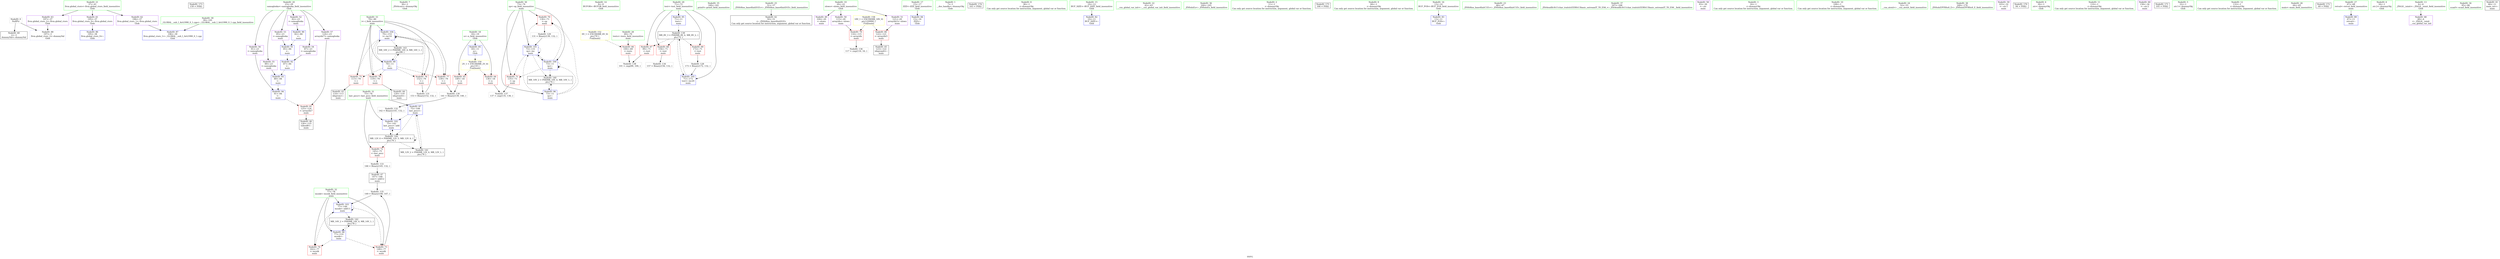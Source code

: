 digraph "SVFG" {
	label="SVFG";

	Node0x560a1bc95170 [shape=record,color=grey,label="{NodeID: 0\nNullPtr}"];
	Node0x560a1bc95170 -> Node0x560a1bcab5a0[style=solid];
	Node0x560a1bc95170 -> Node0x560a1bcaeed0[style=solid];
	Node0x560a1bcc1df0 [shape=record,color=black,label="{NodeID: 173\n159 = PHI()\n}"];
	Node0x560a1bcaf0a0 [shape=record,color=blue,label="{NodeID: 90\n82\<--84\n\<--\nmain\n}"];
	Node0x560a1bcaf0a0 -> Node0x560a1bcaf170[style=dashed];
	Node0x560a1bc95be0 [shape=record,color=green,label="{NodeID: 7\n36\<--1\n_ZSt4cout\<--dummyObj\nGlob }"];
	Node0x560a1bcabd50 [shape=record,color=blue,label="{NodeID: 97\n75\<--108\nlast_pocz\<--\nmain\n}"];
	Node0x560a1bcabd50 -> Node0x560a1bcac160[style=dashed];
	Node0x560a1bcabd50 -> Node0x560a1bcb7660[style=dashed];
	Node0x560a1bcabd50 -> Node0x560a1bcb8560[style=dashed];
	Node0x560a1bca9fd0 [shape=record,color=green,label="{NodeID: 14\n8\<--9\nBUFOR\<--BUFOR_field_insensitive\nGlob }"];
	Node0x560a1bcac300 [shape=record,color=blue,label="{NodeID: 104\n79\<--153\ni\<--inc14\nmain\n}"];
	Node0x560a1bcac300 -> Node0x560a1bcae320[style=dashed];
	Node0x560a1bcac300 -> Node0x560a1bcae3f0[style=dashed];
	Node0x560a1bcac300 -> Node0x560a1bcae4c0[style=dashed];
	Node0x560a1bcac300 -> Node0x560a1bcae590[style=dashed];
	Node0x560a1bcac300 -> Node0x560a1bcac300[style=dashed];
	Node0x560a1bcac300 -> Node0x560a1bcb8060[style=dashed];
	Node0x560a1bcaa3f0 [shape=record,color=green,label="{NodeID: 21\n37\<--41\nllvm.global_ctors\<--llvm.global_ctors_field_insensitive\nGlob }"];
	Node0x560a1bcaa3f0 -> Node0x560a1bcad730[style=solid];
	Node0x560a1bcaa3f0 -> Node0x560a1bcad830[style=solid];
	Node0x560a1bcaa3f0 -> Node0x560a1bcad930[style=solid];
	Node0x560a1bcaaac0 [shape=record,color=green,label="{NodeID: 28\n69\<--70\ntests\<--tests_field_insensitive\nmain\n}"];
	Node0x560a1bcaaac0 -> Node0x560a1bcadbd0[style=solid];
	Node0x560a1bcab0a0 [shape=record,color=green,label="{NodeID: 35\n160\<--161\nprintf\<--printf_field_insensitive\n}"];
	Node0x560a1bcab770 [shape=record,color=black,label="{NodeID: 42\n50\<--51\n\<--_ZNSt8ios_base4InitD1Ev\nCan only get source location for instruction, argument, global var or function.}"];
	Node0x560a1bcb1c20 [shape=record,color=grey,label="{NodeID: 132\n142 = Binary(141, 132, )\n}"];
	Node0x560a1bcb1c20 -> Node0x560a1bcac160[style=solid];
	Node0x560a1bcacd70 [shape=record,color=purple,label="{NodeID: 49\n104\<--20\n\<--slowo\nmain\n}"];
	Node0x560a1bcb6c60 [shape=record,color=black,label="{NodeID: 139\nMR_8V_3 = PHI(MR_8V_4, MR_8V_2, )\npts\{72 \}\n}"];
	Node0x560a1bcb6c60 -> Node0x560a1bcadca0[style=dashed];
	Node0x560a1bcb6c60 -> Node0x560a1bcadd70[style=dashed];
	Node0x560a1bcb6c60 -> Node0x560a1bcade40[style=dashed];
	Node0x560a1bcb6c60 -> Node0x560a1bcac3d0[style=dashed];
	Node0x560a1bcad320 [shape=record,color=purple,label="{NodeID: 56\n91\<--23\n\<--samogloska\nmain\n}"];
	Node0x560a1bcad320 -> Node0x560a1bcaf3e0[style=solid];
	Node0x560a1bcad930 [shape=record,color=purple,label="{NodeID: 63\n197\<--37\nllvm.global_ctors_2\<--llvm.global_ctors\nGlob }"];
	Node0x560a1bcad930 -> Node0x560a1bcaeed0[style=solid];
	Node0x560a1bcadf10 [shape=record,color=red,label="{NodeID: 70\n130\<--73\n\<--sp\nmain\n}"];
	Node0x560a1bcadf10 -> Node0x560a1bcb17a0[style=solid];
	Node0x560a1bcae4c0 [shape=record,color=red,label="{NodeID: 77\n139\<--79\n\<--i\nmain\n}"];
	Node0x560a1bcae4c0 -> Node0x560a1bcb1920[style=solid];
	Node0x560a1bcaead0 [shape=record,color=blue,label="{NodeID: 84\n15\<--16\nZZZ\<--\nGlob }"];
	Node0x560a1bc95af0 [shape=record,color=green,label="{NodeID: 1\n7\<--1\n__dso_handle\<--dummyObj\nGlob }"];
	Node0x560a1bcc1ef0 [shape=record,color=black,label="{NodeID: 174\n163 = PHI()\n}"];
	Node0x560a1bcaf170 [shape=record,color=blue,label="{NodeID: 91\n85\<--84\n\<--\nmain\n}"];
	Node0x560a1bcaf170 -> Node0x560a1bcaf240[style=dashed];
	Node0x560a1bc95c70 [shape=record,color=green,label="{NodeID: 8\n38\<--1\n\<--dummyObj\nCan only get source location for instruction, argument, global var or function.}"];
	Node0x560a1bcabe20 [shape=record,color=blue,label="{NodeID: 98\n77\<--110\nwynik\<--\nmain\n}"];
	Node0x560a1bcabe20 -> Node0x560a1bcae180[style=dashed];
	Node0x560a1bcabe20 -> Node0x560a1bcae250[style=dashed];
	Node0x560a1bcabe20 -> Node0x560a1bcac230[style=dashed];
	Node0x560a1bcabe20 -> Node0x560a1bcb7b60[style=dashed];
	Node0x560a1bcaa060 [shape=record,color=green,label="{NodeID: 15\n10\<--12\nBUF_SIZE\<--BUF_SIZE_field_insensitive\nGlob }"];
	Node0x560a1bcaa060 -> Node0x560a1bcae8d0[style=solid];
	Node0x560a1bcac3d0 [shape=record,color=blue,label="{NodeID: 105\n71\<--173\ntest\<--inc20\nmain\n}"];
	Node0x560a1bcac3d0 -> Node0x560a1bcb6c60[style=dashed];
	Node0x560a1bcaa4f0 [shape=record,color=green,label="{NodeID: 22\n42\<--43\n__cxx_global_var_init\<--__cxx_global_var_init_field_insensitive\n}"];
	Node0x560a1bcaab90 [shape=record,color=green,label="{NodeID: 29\n71\<--72\ntest\<--test_field_insensitive\nmain\n}"];
	Node0x560a1bcaab90 -> Node0x560a1bcadca0[style=solid];
	Node0x560a1bcaab90 -> Node0x560a1bcadd70[style=solid];
	Node0x560a1bcaab90 -> Node0x560a1bcade40[style=solid];
	Node0x560a1bcaab90 -> Node0x560a1bcaf4b0[style=solid];
	Node0x560a1bcaab90 -> Node0x560a1bcac3d0[style=solid];
	Node0x560a1bcab1a0 [shape=record,color=green,label="{NodeID: 36\n164\<--165\n_ZNSolsEx\<--_ZNSolsEx_field_insensitive\n}"];
	Node0x560a1bcab870 [shape=record,color=black,label="{NodeID: 43\n114\<--113\nidxprom\<--\nmain\n}"];
	Node0x560a1bcb1da0 [shape=record,color=grey,label="{NodeID: 133\n146 = Binary(145, 132, )\n}"];
	Node0x560a1bcb1da0 -> Node0x560a1bcabbb0[style=solid];
	Node0x560a1bcace40 [shape=record,color=purple,label="{NodeID: 50\n115\<--20\narrayidx\<--slowo\nmain\n}"];
	Node0x560a1bcace40 -> Node0x560a1bcae660[style=solid];
	Node0x560a1bcb7160 [shape=record,color=black,label="{NodeID: 140\nMR_10V_2 = PHI(MR_10V_4, MR_10V_1, )\npts\{74 \}\n}"];
	Node0x560a1bcb7160 -> Node0x560a1bcabc80[style=dashed];
	Node0x560a1bcad3f0 [shape=record,color=purple,label="{NodeID: 57\n124\<--23\narrayidx7\<--samogloska\nmain\n}"];
	Node0x560a1bcad3f0 -> Node0x560a1bcae800[style=solid];
	Node0x560a1bcada30 [shape=record,color=red,label="{NodeID: 64\n136\<--18\n\<--n\nmain\n}"];
	Node0x560a1bcada30 -> Node0x560a1bcac620[style=solid];
	Node0x560a1bcadfe0 [shape=record,color=red,label="{NodeID: 71\n135\<--73\n\<--sp\nmain\n}"];
	Node0x560a1bcadfe0 -> Node0x560a1bcac620[style=solid];
	Node0x560a1bcae590 [shape=record,color=red,label="{NodeID: 78\n152\<--79\n\<--i\nmain\n}"];
	Node0x560a1bcae590 -> Node0x560a1bcb1aa0[style=solid];
	Node0x560a1bcaebd0 [shape=record,color=blue,label="{NodeID: 85\n18\<--11\nn\<--\nGlob }"];
	Node0x560a1bcaebd0 -> Node0x560a1bcba360[style=dashed];
	Node0x560a1bc94280 [shape=record,color=green,label="{NodeID: 2\n11\<--1\n\<--dummyObj\nCan only get source location for instruction, argument, global var or function.}"];
	Node0x560a1bcc2050 [shape=record,color=black,label="{NodeID: 175\n166 = PHI()\n}"];
	Node0x560a1bcaf240 [shape=record,color=blue,label="{NodeID: 92\n87\<--84\n\<--\nmain\n}"];
	Node0x560a1bcaf240 -> Node0x560a1bcaf310[style=dashed];
	Node0x560a1bca94c0 [shape=record,color=green,label="{NodeID: 9\n84\<--1\n\<--dummyObj\nCan only get source location for instruction, argument, global var or function.}"];
	Node0x560a1bcabef0 [shape=record,color=blue,label="{NodeID: 99\n79\<--11\ni\<--\nmain\n}"];
	Node0x560a1bcabef0 -> Node0x560a1bcae320[style=dashed];
	Node0x560a1bcabef0 -> Node0x560a1bcae3f0[style=dashed];
	Node0x560a1bcabef0 -> Node0x560a1bcae4c0[style=dashed];
	Node0x560a1bcabef0 -> Node0x560a1bcae590[style=dashed];
	Node0x560a1bcabef0 -> Node0x560a1bcac300[style=dashed];
	Node0x560a1bcabef0 -> Node0x560a1bcb8060[style=dashed];
	Node0x560a1bcaa0f0 [shape=record,color=green,label="{NodeID: 16\n13\<--14\nBUF_POS\<--BUF_POS_field_insensitive\nGlob }"];
	Node0x560a1bcaa0f0 -> Node0x560a1bcae9d0[style=solid];
	Node0x560a1bcaa5f0 [shape=record,color=green,label="{NodeID: 23\n46\<--47\n_ZNSt8ios_base4InitC1Ev\<--_ZNSt8ios_base4InitC1Ev_field_insensitive\n}"];
	Node0x560a1bcaac60 [shape=record,color=green,label="{NodeID: 30\n73\<--74\nsp\<--sp_field_insensitive\nmain\n}"];
	Node0x560a1bcaac60 -> Node0x560a1bcadf10[style=solid];
	Node0x560a1bcaac60 -> Node0x560a1bcadfe0[style=solid];
	Node0x560a1bcaac60 -> Node0x560a1bcabc80[style=solid];
	Node0x560a1bcaac60 -> Node0x560a1bcabfc0[style=solid];
	Node0x560a1bcaac60 -> Node0x560a1bcac090[style=solid];
	Node0x560a1bcab2a0 [shape=record,color=green,label="{NodeID: 37\n167\<--168\n_ZSt4endlIcSt11char_traitsIcEERSt13basic_ostreamIT_T0_ES6_\<--_ZSt4endlIcSt11char_traitsIcEERSt13basic_ostreamIT_T0_ES6__field_insensitive\n}"];
	Node0x560a1bcab940 [shape=record,color=black,label="{NodeID: 44\n120\<--119\nidxprom4\<--\nmain\n}"];
	Node0x560a1bcb1f20 [shape=record,color=grey,label="{NodeID: 134\n157 = Binary(156, 132, )\n}"];
	Node0x560a1bcacf10 [shape=record,color=purple,label="{NodeID: 51\n121\<--20\narrayidx5\<--slowo\nmain\n}"];
	Node0x560a1bcacf10 -> Node0x560a1bcae730[style=solid];
	Node0x560a1bcb7660 [shape=record,color=black,label="{NodeID: 141\nMR_12V_2 = PHI(MR_12V_4, MR_12V_1, )\npts\{76 \}\n}"];
	Node0x560a1bcb7660 -> Node0x560a1bcabd50[style=dashed];
	Node0x560a1bcad4c0 [shape=record,color=purple,label="{NodeID: 58\n93\<--30\n\<--.str\nmain\n}"];
	Node0x560a1bcadb00 [shape=record,color=red,label="{NodeID: 65\n140\<--18\n\<--n\nmain\n}"];
	Node0x560a1bcadb00 -> Node0x560a1bcb1920[style=solid];
	Node0x560a1bcae0b0 [shape=record,color=red,label="{NodeID: 72\n145\<--75\n\<--last_pocz\nmain\n}"];
	Node0x560a1bcae0b0 -> Node0x560a1bcb1da0[style=solid];
	Node0x560a1bcae660 [shape=record,color=red,label="{NodeID: 79\n116\<--115\n\<--arrayidx\nmain\n}"];
	Node0x560a1bcae660 -> Node0x560a1bcac4a0[style=solid];
	Node0x560a1bcaecd0 [shape=record,color=blue,label="{NodeID: 86\n195\<--38\nllvm.global_ctors_0\<--\nGlob }"];
	Node0x560a1bc955f0 [shape=record,color=green,label="{NodeID: 3\n16\<--1\n\<--dummyObj\nCan only get source location for instruction, argument, global var or function.}"];
	Node0x560a1bcaf310 [shape=record,color=blue,label="{NodeID: 93\n89\<--84\n\<--\nmain\n}"];
	Node0x560a1bcaf310 -> Node0x560a1bcaf3e0[style=dashed];
	Node0x560a1bca9550 [shape=record,color=green,label="{NodeID: 10\n108\<--1\n\<--dummyObj\nCan only get source location for instruction, argument, global var or function.}"];
	Node0x560a1bcabfc0 [shape=record,color=blue,label="{NodeID: 100\n73\<--11\nsp\<--\nmain\n}"];
	Node0x560a1bcabfc0 -> Node0x560a1bcadf10[style=dashed];
	Node0x560a1bcabfc0 -> Node0x560a1bcadfe0[style=dashed];
	Node0x560a1bcabfc0 -> Node0x560a1bcabfc0[style=dashed];
	Node0x560a1bcabfc0 -> Node0x560a1bcac090[style=dashed];
	Node0x560a1bcabfc0 -> Node0x560a1bcb7160[style=dashed];
	Node0x560a1bcaa180 [shape=record,color=green,label="{NodeID: 17\n15\<--17\nZZZ\<--ZZZ_field_insensitive\nGlob }"];
	Node0x560a1bcaa180 -> Node0x560a1bcaead0[style=solid];
	Node0x560a1bcaa6f0 [shape=record,color=green,label="{NodeID: 24\n52\<--53\n__cxa_atexit\<--__cxa_atexit_field_insensitive\n}"];
	Node0x560a1bcaad30 [shape=record,color=green,label="{NodeID: 31\n75\<--76\nlast_pocz\<--last_pocz_field_insensitive\nmain\n}"];
	Node0x560a1bcaad30 -> Node0x560a1bcae0b0[style=solid];
	Node0x560a1bcaad30 -> Node0x560a1bcabd50[style=solid];
	Node0x560a1bcaad30 -> Node0x560a1bcac160[style=solid];
	Node0x560a1bcab3a0 [shape=record,color=green,label="{NodeID: 38\n169\<--170\n_ZNSolsEPFRSoS_E\<--_ZNSolsEPFRSoS_E_field_insensitive\n}"];
	Node0x560a1bcb1620 [shape=record,color=grey,label="{NodeID: 128\n173 = Binary(172, 132, )\n}"];
	Node0x560a1bcb1620 -> Node0x560a1bcac3d0[style=solid];
	Node0x560a1bcaba10 [shape=record,color=black,label="{NodeID: 45\n123\<--122\nidxprom6\<--\nmain\n}"];
	Node0x560a1bcb20a0 [shape=record,color=grey,label="{NodeID: 135\n149 = Binary(148, 147, )\n}"];
	Node0x560a1bcb20a0 -> Node0x560a1bcac230[style=solid];
	Node0x560a1bcacfe0 [shape=record,color=purple,label="{NodeID: 52\n82\<--23\n\<--samogloska\nmain\n}"];
	Node0x560a1bcacfe0 -> Node0x560a1bcaf0a0[style=solid];
	Node0x560a1bcb7b60 [shape=record,color=black,label="{NodeID: 142\nMR_14V_2 = PHI(MR_14V_4, MR_14V_1, )\npts\{78 \}\n}"];
	Node0x560a1bcb7b60 -> Node0x560a1bcabe20[style=dashed];
	Node0x560a1bcad590 [shape=record,color=purple,label="{NodeID: 59\n103\<--32\n\<--.str.1\nmain\n}"];
	Node0x560a1bcadbd0 [shape=record,color=red,label="{NodeID: 66\n100\<--69\n\<--tests\nmain\n}"];
	Node0x560a1bcadbd0 -> Node0x560a1bcac7a0[style=solid];
	Node0x560a1bcae180 [shape=record,color=red,label="{NodeID: 73\n148\<--77\n\<--wynik\nmain\n}"];
	Node0x560a1bcae180 -> Node0x560a1bcb20a0[style=solid];
	Node0x560a1bcae730 [shape=record,color=red,label="{NodeID: 80\n122\<--121\n\<--arrayidx5\nmain\n}"];
	Node0x560a1bcae730 -> Node0x560a1bcaba10[style=solid];
	Node0x560a1bae04e0 [shape=record,color=black,label="{NodeID: 170\n94 = PHI()\n}"];
	Node0x560a1bcaedd0 [shape=record,color=blue,label="{NodeID: 87\n196\<--39\nllvm.global_ctors_1\<--_GLOBAL__sub_I_Arti1990_0_1.cpp\nGlob }"];
	Node0x560a1bc954c0 [shape=record,color=green,label="{NodeID: 4\n30\<--1\n.str\<--dummyObj\nGlob }"];
	Node0x560a1bcaf3e0 [shape=record,color=blue,label="{NodeID: 94\n91\<--84\n\<--\nmain\n}"];
	Node0x560a1bcaf3e0 -> Node0x560a1bcae800[style=dashed];
	Node0x560a1bca95e0 [shape=record,color=green,label="{NodeID: 11\n110\<--1\n\<--dummyObj\nCan only get source location for instruction, argument, global var or function.}"];
	Node0x560a1bcac090 [shape=record,color=blue,label="{NodeID: 101\n73\<--131\nsp\<--inc\nmain\n}"];
	Node0x560a1bcac090 -> Node0x560a1bcadf10[style=dashed];
	Node0x560a1bcac090 -> Node0x560a1bcadfe0[style=dashed];
	Node0x560a1bcac090 -> Node0x560a1bcabfc0[style=dashed];
	Node0x560a1bcac090 -> Node0x560a1bcac090[style=dashed];
	Node0x560a1bcac090 -> Node0x560a1bcb7160[style=dashed];
	Node0x560a1bcaa210 [shape=record,color=green,label="{NodeID: 18\n18\<--19\nn\<--n_field_insensitive\nGlob }"];
	Node0x560a1bcaa210 -> Node0x560a1bcada30[style=solid];
	Node0x560a1bcaa210 -> Node0x560a1bcadb00[style=solid];
	Node0x560a1bcaa210 -> Node0x560a1bcaebd0[style=solid];
	Node0x560a1bcaa7f0 [shape=record,color=green,label="{NodeID: 25\n51\<--57\n_ZNSt8ios_base4InitD1Ev\<--_ZNSt8ios_base4InitD1Ev_field_insensitive\n}"];
	Node0x560a1bcaa7f0 -> Node0x560a1bcab770[style=solid];
	Node0x560a1bcaae00 [shape=record,color=green,label="{NodeID: 32\n77\<--78\nwynik\<--wynik_field_insensitive\nmain\n}"];
	Node0x560a1bcaae00 -> Node0x560a1bcae180[style=solid];
	Node0x560a1bcaae00 -> Node0x560a1bcae250[style=solid];
	Node0x560a1bcaae00 -> Node0x560a1bcabe20[style=solid];
	Node0x560a1bcaae00 -> Node0x560a1bcac230[style=solid];
	Node0x560a1bcab4a0 [shape=record,color=green,label="{NodeID: 39\n39\<--191\n_GLOBAL__sub_I_Arti1990_0_1.cpp\<--_GLOBAL__sub_I_Arti1990_0_1.cpp_field_insensitive\n}"];
	Node0x560a1bcab4a0 -> Node0x560a1bcaedd0[style=solid];
	Node0x560a1bcb17a0 [shape=record,color=grey,label="{NodeID: 129\n131 = Binary(130, 132, )\n}"];
	Node0x560a1bcb17a0 -> Node0x560a1bcac090[style=solid];
	Node0x560a1bcabae0 [shape=record,color=black,label="{NodeID: 46\n126\<--125\ntobool8\<--\nmain\n}"];
	Node0x560a1bcac4a0 [shape=record,color=grey,label="{NodeID: 136\n117 = cmp(116, 16, )\n}"];
	Node0x560a1bcad0b0 [shape=record,color=purple,label="{NodeID: 53\n85\<--23\n\<--samogloska\nmain\n}"];
	Node0x560a1bcad0b0 -> Node0x560a1bcaf170[style=solid];
	Node0x560a1bcb8060 [shape=record,color=black,label="{NodeID: 143\nMR_16V_2 = PHI(MR_16V_4, MR_16V_1, )\npts\{80 \}\n}"];
	Node0x560a1bcb8060 -> Node0x560a1bcabef0[style=dashed];
	Node0x560a1bcad660 [shape=record,color=purple,label="{NodeID: 60\n158\<--34\n\<--.str.2\nmain\n}"];
	Node0x560a1bcba360 [shape=record,color=yellow,style=double,label="{NodeID: 150\n2V_1 = ENCHI(MR_2V_0)\npts\{19 \}\nFun[main]}"];
	Node0x560a1bcba360 -> Node0x560a1bcada30[style=dashed];
	Node0x560a1bcba360 -> Node0x560a1bcadb00[style=dashed];
	Node0x560a1bcadca0 [shape=record,color=red,label="{NodeID: 67\n99\<--71\n\<--test\nmain\n}"];
	Node0x560a1bcadca0 -> Node0x560a1bcac7a0[style=solid];
	Node0x560a1bcae250 [shape=record,color=red,label="{NodeID: 74\n162\<--77\n\<--wynik\nmain\n}"];
	Node0x560a1bcae800 [shape=record,color=red,label="{NodeID: 81\n125\<--124\n\<--arrayidx7\nmain\n}"];
	Node0x560a1bcae800 -> Node0x560a1bcabae0[style=solid];
	Node0x560a1bcc1bf0 [shape=record,color=black,label="{NodeID: 171\n105 = PHI()\n}"];
	Node0x560a1bcaeed0 [shape=record,color=blue, style = dotted,label="{NodeID: 88\n197\<--3\nllvm.global_ctors_2\<--dummyVal\nGlob }"];
	Node0x560a1bc95880 [shape=record,color=green,label="{NodeID: 5\n32\<--1\n.str.1\<--dummyObj\nGlob }"];
	Node0x560a1bcaf4b0 [shape=record,color=blue,label="{NodeID: 95\n71\<--11\ntest\<--\nmain\n}"];
	Node0x560a1bcaf4b0 -> Node0x560a1bcb6c60[style=dashed];
	Node0x560a1bca9eb0 [shape=record,color=green,label="{NodeID: 12\n132\<--1\n\<--dummyObj\nCan only get source location for instruction, argument, global var or function.}"];
	Node0x560a1bcac160 [shape=record,color=blue,label="{NodeID: 102\n75\<--142\nlast_pocz\<--add\nmain\n}"];
	Node0x560a1bcac160 -> Node0x560a1bcb8560[style=dashed];
	Node0x560a1bcaa2a0 [shape=record,color=green,label="{NodeID: 19\n20\<--22\nslowo\<--slowo_field_insensitive\nGlob }"];
	Node0x560a1bcaa2a0 -> Node0x560a1bcacd70[style=solid];
	Node0x560a1bcaa2a0 -> Node0x560a1bcace40[style=solid];
	Node0x560a1bcaa2a0 -> Node0x560a1bcacf10[style=solid];
	Node0x560a1bcaa8f0 [shape=record,color=green,label="{NodeID: 26\n64\<--65\nmain\<--main_field_insensitive\n}"];
	Node0x560a1bcaaed0 [shape=record,color=green,label="{NodeID: 33\n79\<--80\ni\<--i_field_insensitive\nmain\n}"];
	Node0x560a1bcaaed0 -> Node0x560a1bcae320[style=solid];
	Node0x560a1bcaaed0 -> Node0x560a1bcae3f0[style=solid];
	Node0x560a1bcaaed0 -> Node0x560a1bcae4c0[style=solid];
	Node0x560a1bcaaed0 -> Node0x560a1bcae590[style=solid];
	Node0x560a1bcaaed0 -> Node0x560a1bcabef0[style=solid];
	Node0x560a1bcaaed0 -> Node0x560a1bcac300[style=solid];
	Node0x560a1bcab5a0 [shape=record,color=black,label="{NodeID: 40\n2\<--3\ndummyVal\<--dummyVal\n}"];
	Node0x560a1bcb1920 [shape=record,color=grey,label="{NodeID: 130\n141 = Binary(139, 140, )\n}"];
	Node0x560a1bcb1920 -> Node0x560a1bcb1c20[style=solid];
	Node0x560a1bcabbb0 [shape=record,color=black,label="{NodeID: 47\n147\<--146\nconv\<--add12\nmain\n}"];
	Node0x560a1bcabbb0 -> Node0x560a1bcb20a0[style=solid];
	Node0x560a1bcac620 [shape=record,color=grey,label="{NodeID: 137\n137 = cmp(135, 136, )\n}"];
	Node0x560a1bcad180 [shape=record,color=purple,label="{NodeID: 54\n87\<--23\n\<--samogloska\nmain\n}"];
	Node0x560a1bcad180 -> Node0x560a1bcaf240[style=solid];
	Node0x560a1bcb8560 [shape=record,color=black,label="{NodeID: 144\nMR_12V_6 = PHI(MR_12V_5, MR_12V_4, )\npts\{76 \}\n}"];
	Node0x560a1bcb8560 -> Node0x560a1bcae0b0[style=dashed];
	Node0x560a1bcb8560 -> Node0x560a1bcac160[style=dashed];
	Node0x560a1bcb8560 -> Node0x560a1bcb7660[style=dashed];
	Node0x560a1bcb8560 -> Node0x560a1bcb8560[style=dashed];
	Node0x560a1bcad730 [shape=record,color=purple,label="{NodeID: 61\n195\<--37\nllvm.global_ctors_0\<--llvm.global_ctors\nGlob }"];
	Node0x560a1bcad730 -> Node0x560a1bcaecd0[style=solid];
	Node0x560a1bcadd70 [shape=record,color=red,label="{NodeID: 68\n156\<--71\n\<--test\nmain\n}"];
	Node0x560a1bcadd70 -> Node0x560a1bcb1f20[style=solid];
	Node0x560a1bcbb4a0 [shape=record,color=yellow,style=double,label="{NodeID: 158\n18V_1 = ENCHI(MR_18V_0)\npts\{220000 \}\nFun[main]}"];
	Node0x560a1bcbb4a0 -> Node0x560a1bcae660[style=dashed];
	Node0x560a1bcbb4a0 -> Node0x560a1bcae730[style=dashed];
	Node0x560a1bcae320 [shape=record,color=red,label="{NodeID: 75\n113\<--79\n\<--i\nmain\n}"];
	Node0x560a1bcae320 -> Node0x560a1bcab870[style=solid];
	Node0x560a1bcae8d0 [shape=record,color=blue,label="{NodeID: 82\n10\<--11\nBUF_SIZE\<--\nGlob }"];
	Node0x560a1bcc1cf0 [shape=record,color=black,label="{NodeID: 172\n49 = PHI()\n}"];
	Node0x560a1bcaefd0 [shape=record,color=blue,label="{NodeID: 89\n67\<--11\nretval\<--\nmain\n}"];
	Node0x560a1bc95910 [shape=record,color=green,label="{NodeID: 6\n34\<--1\n.str.2\<--dummyObj\nGlob }"];
	Node0x560a1bcabc80 [shape=record,color=blue,label="{NodeID: 96\n73\<--11\nsp\<--\nmain\n}"];
	Node0x560a1bcabc80 -> Node0x560a1bcadf10[style=dashed];
	Node0x560a1bcabc80 -> Node0x560a1bcabfc0[style=dashed];
	Node0x560a1bcabc80 -> Node0x560a1bcac090[style=dashed];
	Node0x560a1bcabc80 -> Node0x560a1bcb7160[style=dashed];
	Node0x560a1bca9f40 [shape=record,color=green,label="{NodeID: 13\n4\<--6\n_ZStL8__ioinit\<--_ZStL8__ioinit_field_insensitive\nGlob }"];
	Node0x560a1bca9f40 -> Node0x560a1bcacca0[style=solid];
	Node0x560a1bcac230 [shape=record,color=blue,label="{NodeID: 103\n77\<--149\nwynik\<--add13\nmain\n}"];
	Node0x560a1bcac230 -> Node0x560a1bcae180[style=dashed];
	Node0x560a1bcac230 -> Node0x560a1bcae250[style=dashed];
	Node0x560a1bcac230 -> Node0x560a1bcac230[style=dashed];
	Node0x560a1bcac230 -> Node0x560a1bcb7b60[style=dashed];
	Node0x560a1bcaa330 [shape=record,color=green,label="{NodeID: 20\n23\<--29\nsamogloska\<--samogloska_field_insensitive\nGlob }"];
	Node0x560a1bcaa330 -> Node0x560a1bcacfe0[style=solid];
	Node0x560a1bcaa330 -> Node0x560a1bcad0b0[style=solid];
	Node0x560a1bcaa330 -> Node0x560a1bcad180[style=solid];
	Node0x560a1bcaa330 -> Node0x560a1bcad250[style=solid];
	Node0x560a1bcaa330 -> Node0x560a1bcad320[style=solid];
	Node0x560a1bcaa330 -> Node0x560a1bcad3f0[style=solid];
	Node0x560a1bcaa9f0 [shape=record,color=green,label="{NodeID: 27\n67\<--68\nretval\<--retval_field_insensitive\nmain\n}"];
	Node0x560a1bcaa9f0 -> Node0x560a1bcaefd0[style=solid];
	Node0x560a1bcaafa0 [shape=record,color=green,label="{NodeID: 34\n95\<--96\nscanf\<--scanf_field_insensitive\n}"];
	Node0x560a1bcab6a0 [shape=record,color=black,label="{NodeID: 41\n66\<--11\nmain_ret\<--\nmain\n}"];
	Node0x560a1bcb1aa0 [shape=record,color=grey,label="{NodeID: 131\n153 = Binary(152, 132, )\n}"];
	Node0x560a1bcb1aa0 -> Node0x560a1bcac300[style=solid];
	Node0x560a1bcacca0 [shape=record,color=purple,label="{NodeID: 48\n48\<--4\n\<--_ZStL8__ioinit\n__cxx_global_var_init\n}"];
	Node0x560a1bcac7a0 [shape=record,color=grey,label="{NodeID: 138\n101 = cmp(99, 100, )\n}"];
	Node0x560a1bcad250 [shape=record,color=purple,label="{NodeID: 55\n89\<--23\n\<--samogloska\nmain\n}"];
	Node0x560a1bcad250 -> Node0x560a1bcaf310[style=solid];
	Node0x560a1bcad830 [shape=record,color=purple,label="{NodeID: 62\n196\<--37\nllvm.global_ctors_1\<--llvm.global_ctors\nGlob }"];
	Node0x560a1bcad830 -> Node0x560a1bcaedd0[style=solid];
	Node0x560a1bcbaf60 [shape=record,color=yellow,style=double,label="{NodeID: 152\n6V_1 = ENCHI(MR_6V_0)\npts\{70 \}\nFun[main]}"];
	Node0x560a1bcbaf60 -> Node0x560a1bcadbd0[style=dashed];
	Node0x560a1bcade40 [shape=record,color=red,label="{NodeID: 69\n172\<--71\n\<--test\nmain\n}"];
	Node0x560a1bcade40 -> Node0x560a1bcb1620[style=solid];
	Node0x560a1bcae3f0 [shape=record,color=red,label="{NodeID: 76\n119\<--79\n\<--i\nmain\n}"];
	Node0x560a1bcae3f0 -> Node0x560a1bcab940[style=solid];
	Node0x560a1bcae9d0 [shape=record,color=blue,label="{NodeID: 83\n13\<--11\nBUF_POS\<--\nGlob }"];
}
